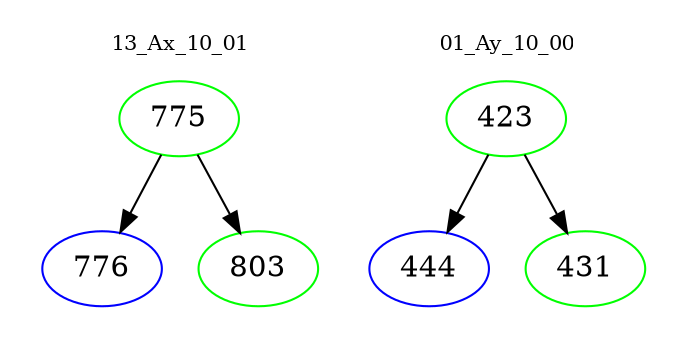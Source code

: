 digraph{
subgraph cluster_0 {
color = white
label = "13_Ax_10_01";
fontsize=10;
T0_775 [label="775", color="green"]
T0_775 -> T0_776 [color="black"]
T0_776 [label="776", color="blue"]
T0_775 -> T0_803 [color="black"]
T0_803 [label="803", color="green"]
}
subgraph cluster_1 {
color = white
label = "01_Ay_10_00";
fontsize=10;
T1_423 [label="423", color="green"]
T1_423 -> T1_444 [color="black"]
T1_444 [label="444", color="blue"]
T1_423 -> T1_431 [color="black"]
T1_431 [label="431", color="green"]
}
}
